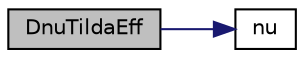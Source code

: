 digraph "DnuTildaEff"
{
  bgcolor="transparent";
  edge [fontname="Helvetica",fontsize="10",labelfontname="Helvetica",labelfontsize="10"];
  node [fontname="Helvetica",fontsize="10",shape=record];
  rankdir="LR";
  Node66 [label="DnuTildaEff",height=0.2,width=0.4,color="black", fillcolor="grey75", style="filled", fontcolor="black"];
  Node66 -> Node67 [color="midnightblue",fontsize="10",style="solid",fontname="Helvetica"];
  Node67 [label="nu",height=0.2,width=0.4,color="black",URL="$pyColoringSolid_2createFields_8H.html#a37b037b9b4f6b01a53178fb5fa0fc213"];
}
